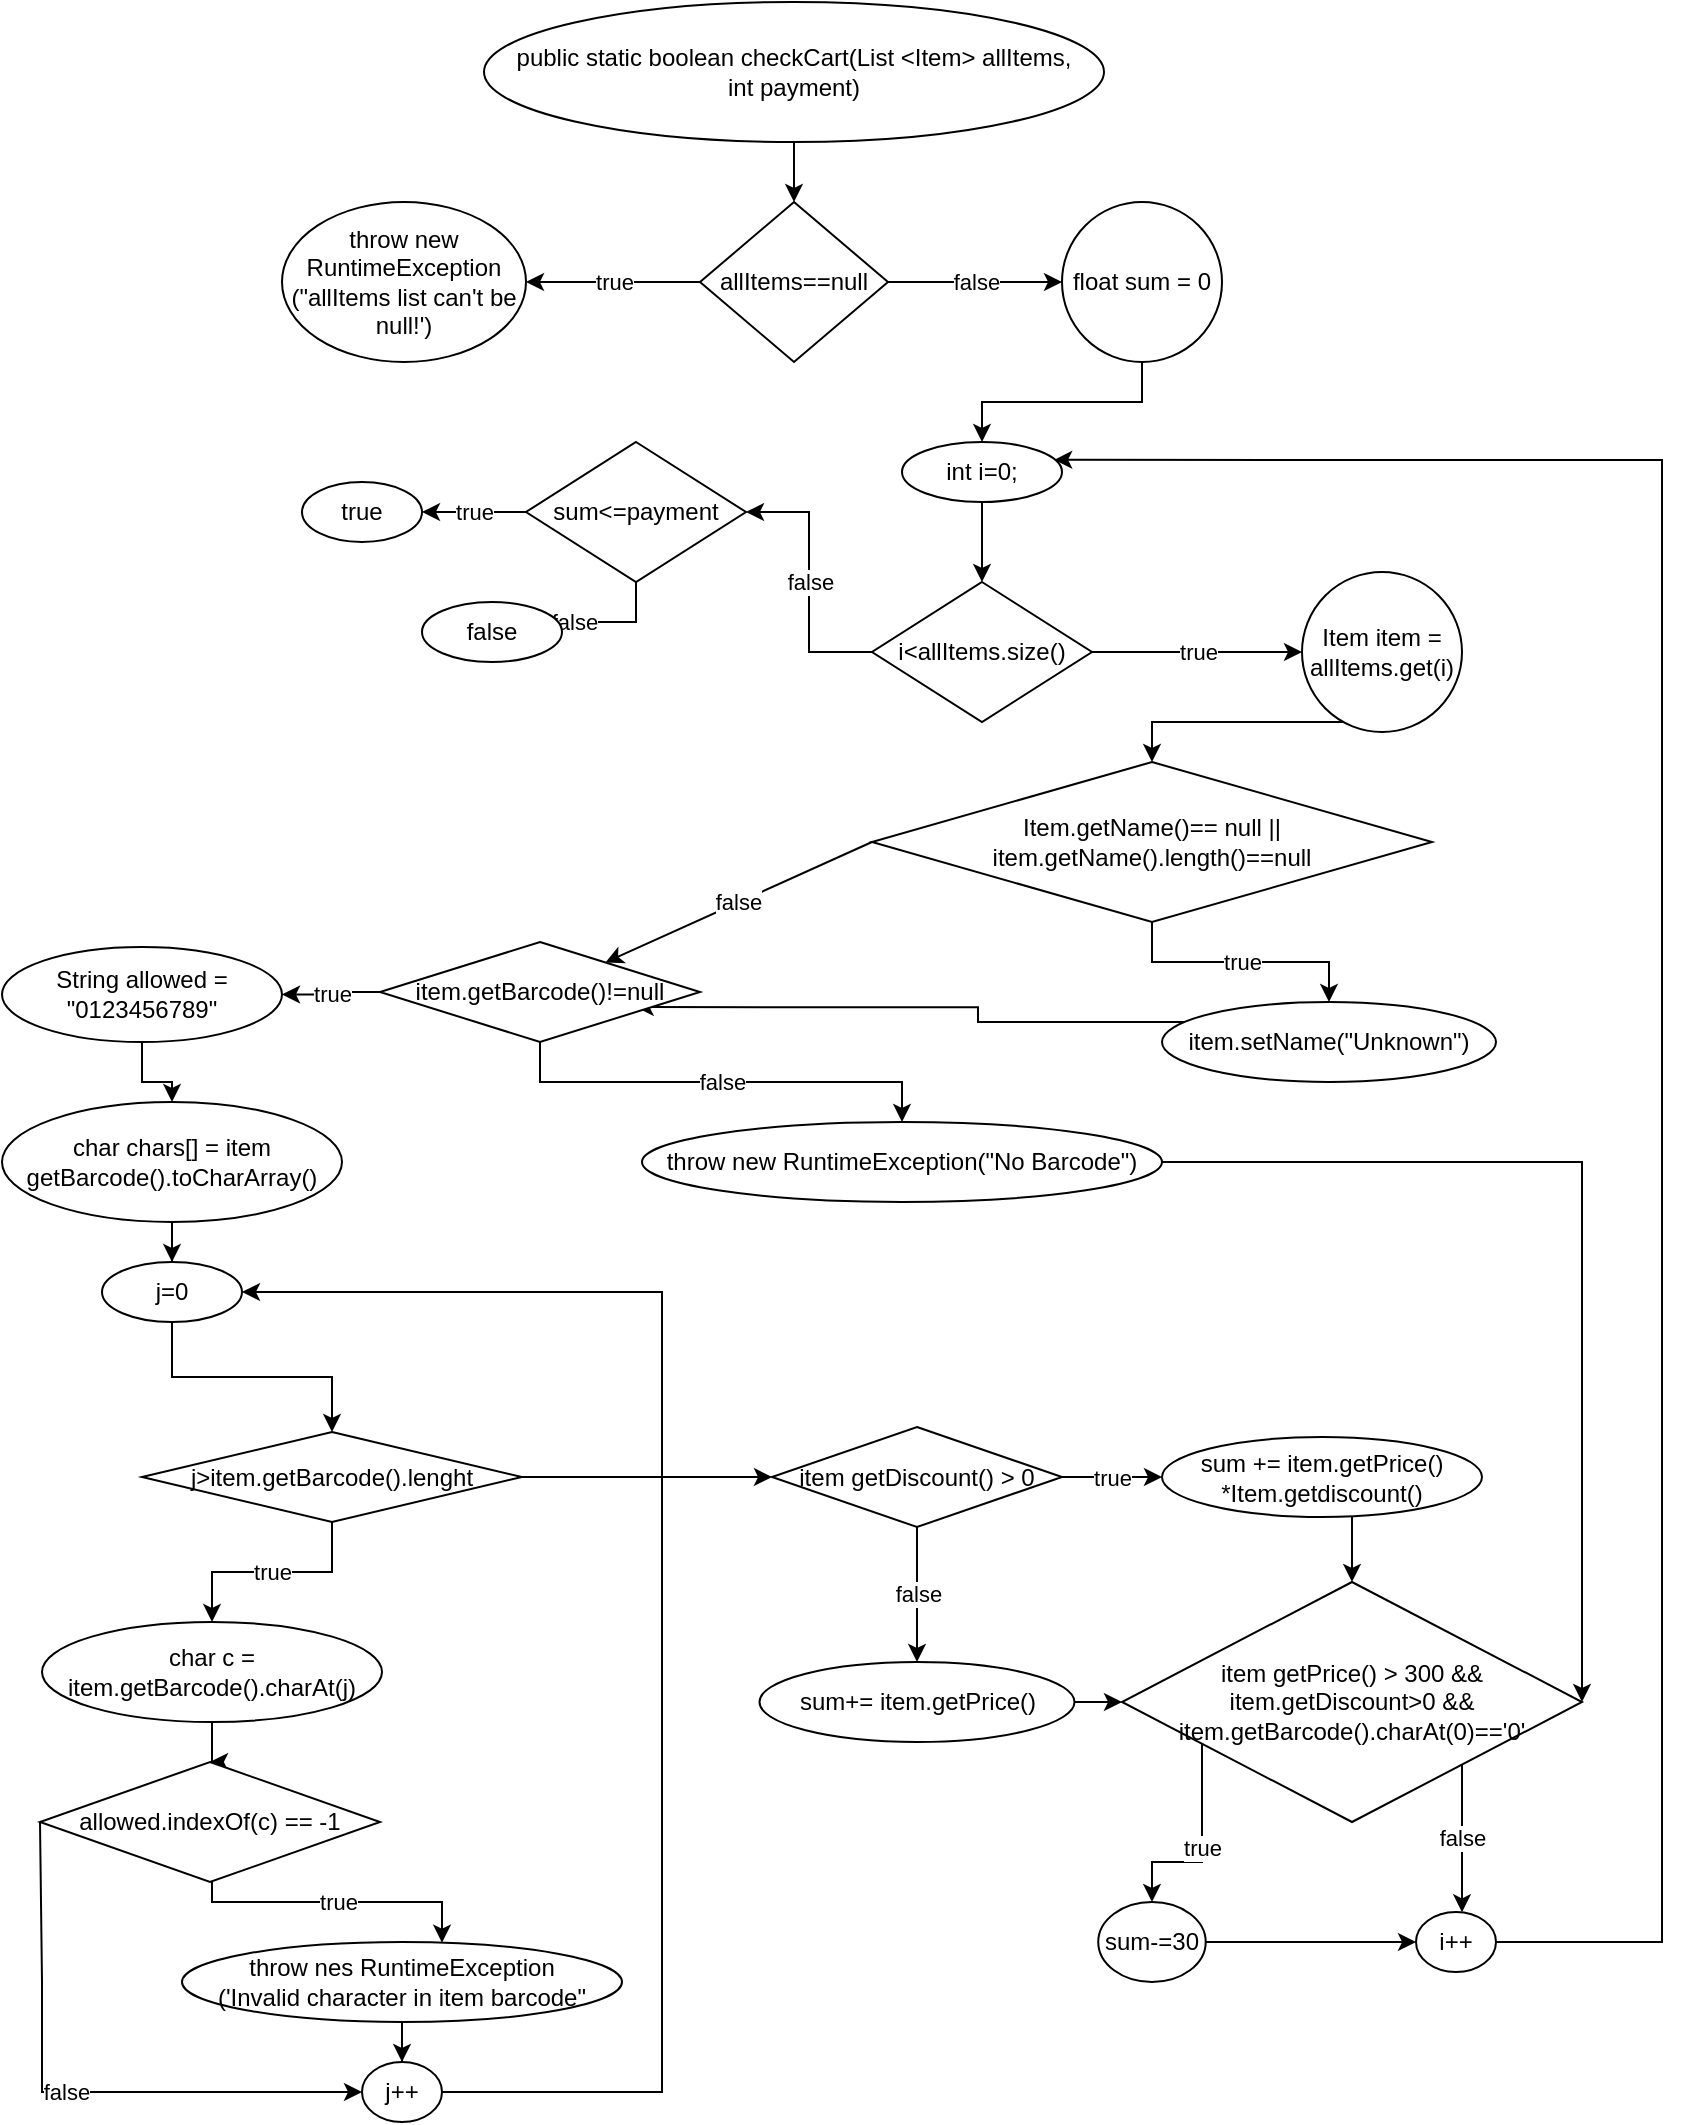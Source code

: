 <mxfile version="24.4.6" type="device">
  <diagram name="Page-1" id="zEqGBNIDYR8h9pFsUI42">
    <mxGraphModel dx="1233" dy="702" grid="1" gridSize="10" guides="1" tooltips="1" connect="1" arrows="1" fold="1" page="1" pageScale="1" pageWidth="850" pageHeight="1100" math="0" shadow="0">
      <root>
        <mxCell id="0" />
        <mxCell id="1" parent="0" />
        <mxCell id="m1grjG1mhNCWA4DFV6zn-3" value="" style="edgeStyle=orthogonalEdgeStyle;rounded=0;orthogonalLoop=1;jettySize=auto;html=1;" edge="1" parent="1" source="m1grjG1mhNCWA4DFV6zn-1" target="m1grjG1mhNCWA4DFV6zn-2">
          <mxGeometry relative="1" as="geometry" />
        </mxCell>
        <mxCell id="m1grjG1mhNCWA4DFV6zn-1" value="public static boolean checkCart(List &amp;lt;Item&amp;gt; allItems,&lt;div&gt;int payment)&lt;/div&gt;" style="ellipse;whiteSpace=wrap;html=1;align=center;fontColor=default;" vertex="1" parent="1">
          <mxGeometry x="251" y="10" width="310" height="70" as="geometry" />
        </mxCell>
        <mxCell id="m1grjG1mhNCWA4DFV6zn-5" value="true" style="edgeStyle=orthogonalEdgeStyle;rounded=0;orthogonalLoop=1;jettySize=auto;html=1;" edge="1" parent="1" source="m1grjG1mhNCWA4DFV6zn-2" target="m1grjG1mhNCWA4DFV6zn-4">
          <mxGeometry relative="1" as="geometry" />
        </mxCell>
        <mxCell id="m1grjG1mhNCWA4DFV6zn-7" value="false" style="edgeStyle=orthogonalEdgeStyle;rounded=0;orthogonalLoop=1;jettySize=auto;html=1;" edge="1" parent="1" source="m1grjG1mhNCWA4DFV6zn-2" target="m1grjG1mhNCWA4DFV6zn-6">
          <mxGeometry relative="1" as="geometry" />
        </mxCell>
        <mxCell id="m1grjG1mhNCWA4DFV6zn-2" value="allItems==null" style="rhombus;whiteSpace=wrap;html=1;" vertex="1" parent="1">
          <mxGeometry x="359" y="110" width="94" height="80" as="geometry" />
        </mxCell>
        <mxCell id="m1grjG1mhNCWA4DFV6zn-4" value="throw new RuntimeException&lt;div&gt;(&quot;allItems list can&#39;t be null!&#39;)&lt;/div&gt;" style="ellipse;whiteSpace=wrap;html=1;" vertex="1" parent="1">
          <mxGeometry x="150" y="110" width="122" height="80" as="geometry" />
        </mxCell>
        <mxCell id="m1grjG1mhNCWA4DFV6zn-9" value="" style="edgeStyle=orthogonalEdgeStyle;rounded=0;orthogonalLoop=1;jettySize=auto;html=1;" edge="1" parent="1" source="m1grjG1mhNCWA4DFV6zn-6" target="m1grjG1mhNCWA4DFV6zn-8">
          <mxGeometry relative="1" as="geometry" />
        </mxCell>
        <mxCell id="m1grjG1mhNCWA4DFV6zn-6" value="float sum = 0" style="ellipse;whiteSpace=wrap;html=1;" vertex="1" parent="1">
          <mxGeometry x="540" y="110" width="80" height="80" as="geometry" />
        </mxCell>
        <mxCell id="m1grjG1mhNCWA4DFV6zn-13" value="" style="edgeStyle=orthogonalEdgeStyle;rounded=0;orthogonalLoop=1;jettySize=auto;html=1;" edge="1" parent="1" source="m1grjG1mhNCWA4DFV6zn-8" target="m1grjG1mhNCWA4DFV6zn-12">
          <mxGeometry relative="1" as="geometry" />
        </mxCell>
        <mxCell id="m1grjG1mhNCWA4DFV6zn-8" value="int i=0;" style="ellipse;whiteSpace=wrap;html=1;" vertex="1" parent="1">
          <mxGeometry x="460" y="230" width="80" height="30" as="geometry" />
        </mxCell>
        <mxCell id="m1grjG1mhNCWA4DFV6zn-15" value="false" style="edgeStyle=orthogonalEdgeStyle;rounded=0;orthogonalLoop=1;jettySize=auto;html=1;" edge="1" parent="1" source="m1grjG1mhNCWA4DFV6zn-12" target="m1grjG1mhNCWA4DFV6zn-14">
          <mxGeometry relative="1" as="geometry" />
        </mxCell>
        <mxCell id="m1grjG1mhNCWA4DFV6zn-24" value="true" style="edgeStyle=orthogonalEdgeStyle;rounded=0;orthogonalLoop=1;jettySize=auto;html=1;" edge="1" parent="1" source="m1grjG1mhNCWA4DFV6zn-12" target="m1grjG1mhNCWA4DFV6zn-23">
          <mxGeometry relative="1" as="geometry" />
        </mxCell>
        <mxCell id="m1grjG1mhNCWA4DFV6zn-12" value="i&amp;lt;allItems.size()" style="rhombus;whiteSpace=wrap;html=1;" vertex="1" parent="1">
          <mxGeometry x="445" y="300" width="110" height="70" as="geometry" />
        </mxCell>
        <mxCell id="m1grjG1mhNCWA4DFV6zn-20" value="true" style="edgeStyle=orthogonalEdgeStyle;rounded=0;orthogonalLoop=1;jettySize=auto;html=1;" edge="1" parent="1" source="m1grjG1mhNCWA4DFV6zn-14" target="m1grjG1mhNCWA4DFV6zn-19">
          <mxGeometry relative="1" as="geometry" />
        </mxCell>
        <mxCell id="m1grjG1mhNCWA4DFV6zn-22" value="false" style="edgeStyle=orthogonalEdgeStyle;rounded=0;orthogonalLoop=1;jettySize=auto;html=1;" edge="1" parent="1" source="m1grjG1mhNCWA4DFV6zn-14" target="m1grjG1mhNCWA4DFV6zn-21">
          <mxGeometry relative="1" as="geometry" />
        </mxCell>
        <mxCell id="m1grjG1mhNCWA4DFV6zn-14" value="sum&amp;lt;=payment" style="rhombus;whiteSpace=wrap;html=1;" vertex="1" parent="1">
          <mxGeometry x="272" y="230" width="110" height="70" as="geometry" />
        </mxCell>
        <mxCell id="m1grjG1mhNCWA4DFV6zn-19" value="true" style="ellipse;whiteSpace=wrap;html=1;" vertex="1" parent="1">
          <mxGeometry x="160" y="250" width="60" height="30" as="geometry" />
        </mxCell>
        <mxCell id="m1grjG1mhNCWA4DFV6zn-21" value="false" style="ellipse;whiteSpace=wrap;html=1;" vertex="1" parent="1">
          <mxGeometry x="220" y="310" width="70" height="30" as="geometry" />
        </mxCell>
        <mxCell id="m1grjG1mhNCWA4DFV6zn-26" value="" style="edgeStyle=orthogonalEdgeStyle;rounded=0;orthogonalLoop=1;jettySize=auto;html=1;" edge="1" parent="1" source="m1grjG1mhNCWA4DFV6zn-23" target="m1grjG1mhNCWA4DFV6zn-25">
          <mxGeometry relative="1" as="geometry">
            <Array as="points">
              <mxPoint x="585" y="370" />
            </Array>
          </mxGeometry>
        </mxCell>
        <mxCell id="m1grjG1mhNCWA4DFV6zn-23" value="Item item = allItems.get(i)" style="ellipse;whiteSpace=wrap;html=1;" vertex="1" parent="1">
          <mxGeometry x="660" y="295" width="80" height="80" as="geometry" />
        </mxCell>
        <mxCell id="m1grjG1mhNCWA4DFV6zn-30" value="true" style="edgeStyle=orthogonalEdgeStyle;rounded=0;orthogonalLoop=1;jettySize=auto;html=1;" edge="1" parent="1" source="m1grjG1mhNCWA4DFV6zn-25" target="m1grjG1mhNCWA4DFV6zn-29">
          <mxGeometry relative="1" as="geometry" />
        </mxCell>
        <mxCell id="m1grjG1mhNCWA4DFV6zn-25" value="Item.getName()== null || item.getName().length()==null" style="rhombus;whiteSpace=wrap;html=1;" vertex="1" parent="1">
          <mxGeometry x="445" y="390" width="280" height="80" as="geometry" />
        </mxCell>
        <mxCell id="m1grjG1mhNCWA4DFV6zn-32" value="" style="edgeStyle=orthogonalEdgeStyle;rounded=0;orthogonalLoop=1;jettySize=auto;html=1;entryX=0.799;entryY=0.651;entryDx=0;entryDy=0;entryPerimeter=0;" edge="1" parent="1" source="m1grjG1mhNCWA4DFV6zn-29" target="m1grjG1mhNCWA4DFV6zn-31">
          <mxGeometry relative="1" as="geometry">
            <Array as="points">
              <mxPoint x="498" y="520" />
              <mxPoint x="498" y="513" />
            </Array>
          </mxGeometry>
        </mxCell>
        <mxCell id="m1grjG1mhNCWA4DFV6zn-29" value="item.setName(&quot;Unknown&quot;)" style="ellipse;whiteSpace=wrap;html=1;" vertex="1" parent="1">
          <mxGeometry x="590" y="510" width="167" height="40" as="geometry" />
        </mxCell>
        <mxCell id="m1grjG1mhNCWA4DFV6zn-38" value="false" style="edgeStyle=orthogonalEdgeStyle;rounded=0;orthogonalLoop=1;jettySize=auto;html=1;" edge="1" parent="1" source="m1grjG1mhNCWA4DFV6zn-31" target="m1grjG1mhNCWA4DFV6zn-37">
          <mxGeometry relative="1" as="geometry" />
        </mxCell>
        <mxCell id="m1grjG1mhNCWA4DFV6zn-40" value="true" style="edgeStyle=orthogonalEdgeStyle;rounded=0;orthogonalLoop=1;jettySize=auto;html=1;" edge="1" parent="1" source="m1grjG1mhNCWA4DFV6zn-31" target="m1grjG1mhNCWA4DFV6zn-39">
          <mxGeometry relative="1" as="geometry" />
        </mxCell>
        <mxCell id="m1grjG1mhNCWA4DFV6zn-31" value="item.getBarcode()!=null" style="rhombus;whiteSpace=wrap;html=1;" vertex="1" parent="1">
          <mxGeometry x="199" y="480" width="160" height="50" as="geometry" />
        </mxCell>
        <mxCell id="m1grjG1mhNCWA4DFV6zn-35" value="false" style="endArrow=classic;html=1;rounded=0;exitX=0;exitY=0.5;exitDx=0;exitDy=0;" edge="1" parent="1" source="m1grjG1mhNCWA4DFV6zn-25" target="m1grjG1mhNCWA4DFV6zn-31">
          <mxGeometry width="50" height="50" relative="1" as="geometry">
            <mxPoint x="410" y="590" as="sourcePoint" />
            <mxPoint x="460" y="540" as="targetPoint" />
          </mxGeometry>
        </mxCell>
        <mxCell id="m1grjG1mhNCWA4DFV6zn-37" value="throw new RuntimeException(&quot;No Barcode&quot;)" style="ellipse;whiteSpace=wrap;html=1;" vertex="1" parent="1">
          <mxGeometry x="330" y="570" width="260" height="40" as="geometry" />
        </mxCell>
        <mxCell id="m1grjG1mhNCWA4DFV6zn-42" value="" style="edgeStyle=orthogonalEdgeStyle;rounded=0;orthogonalLoop=1;jettySize=auto;html=1;" edge="1" parent="1" source="m1grjG1mhNCWA4DFV6zn-39" target="m1grjG1mhNCWA4DFV6zn-41">
          <mxGeometry relative="1" as="geometry" />
        </mxCell>
        <mxCell id="m1grjG1mhNCWA4DFV6zn-39" value="String allowed = &quot;0123456789&quot;" style="ellipse;whiteSpace=wrap;html=1;" vertex="1" parent="1">
          <mxGeometry x="10" y="482.5" width="140" height="47.5" as="geometry" />
        </mxCell>
        <mxCell id="m1grjG1mhNCWA4DFV6zn-44" value="" style="edgeStyle=orthogonalEdgeStyle;rounded=0;orthogonalLoop=1;jettySize=auto;html=1;" edge="1" parent="1" source="m1grjG1mhNCWA4DFV6zn-41" target="m1grjG1mhNCWA4DFV6zn-43">
          <mxGeometry relative="1" as="geometry" />
        </mxCell>
        <mxCell id="m1grjG1mhNCWA4DFV6zn-41" value="char chars[] = item getBarcode().toCharArray()" style="ellipse;whiteSpace=wrap;html=1;" vertex="1" parent="1">
          <mxGeometry x="10" y="560" width="170" height="60" as="geometry" />
        </mxCell>
        <mxCell id="m1grjG1mhNCWA4DFV6zn-46" value="" style="edgeStyle=orthogonalEdgeStyle;rounded=0;orthogonalLoop=1;jettySize=auto;html=1;" edge="1" parent="1" source="m1grjG1mhNCWA4DFV6zn-43" target="m1grjG1mhNCWA4DFV6zn-45">
          <mxGeometry relative="1" as="geometry" />
        </mxCell>
        <mxCell id="m1grjG1mhNCWA4DFV6zn-43" value="j=0" style="ellipse;whiteSpace=wrap;html=1;" vertex="1" parent="1">
          <mxGeometry x="60" y="640" width="70" height="30" as="geometry" />
        </mxCell>
        <mxCell id="m1grjG1mhNCWA4DFV6zn-48" value="true" style="edgeStyle=orthogonalEdgeStyle;rounded=0;orthogonalLoop=1;jettySize=auto;html=1;" edge="1" parent="1" source="m1grjG1mhNCWA4DFV6zn-45" target="m1grjG1mhNCWA4DFV6zn-47">
          <mxGeometry relative="1" as="geometry" />
        </mxCell>
        <mxCell id="m1grjG1mhNCWA4DFV6zn-61" value="" style="edgeStyle=orthogonalEdgeStyle;rounded=0;orthogonalLoop=1;jettySize=auto;html=1;" edge="1" parent="1" source="m1grjG1mhNCWA4DFV6zn-45" target="m1grjG1mhNCWA4DFV6zn-60">
          <mxGeometry relative="1" as="geometry" />
        </mxCell>
        <mxCell id="m1grjG1mhNCWA4DFV6zn-45" value="j&amp;gt;item.getBarcode().lenght" style="rhombus;whiteSpace=wrap;html=1;" vertex="1" parent="1">
          <mxGeometry x="80" y="725" width="190" height="45" as="geometry" />
        </mxCell>
        <mxCell id="m1grjG1mhNCWA4DFV6zn-50" value="" style="edgeStyle=orthogonalEdgeStyle;rounded=0;orthogonalLoop=1;jettySize=auto;html=1;" edge="1" parent="1" source="m1grjG1mhNCWA4DFV6zn-47" target="m1grjG1mhNCWA4DFV6zn-49">
          <mxGeometry relative="1" as="geometry" />
        </mxCell>
        <mxCell id="m1grjG1mhNCWA4DFV6zn-47" value="char c = item.getBarcode().charAt(j)" style="ellipse;whiteSpace=wrap;html=1;" vertex="1" parent="1">
          <mxGeometry x="30" y="820" width="170" height="50" as="geometry" />
        </mxCell>
        <mxCell id="m1grjG1mhNCWA4DFV6zn-52" value="true" style="edgeStyle=orthogonalEdgeStyle;rounded=0;orthogonalLoop=1;jettySize=auto;html=1;" edge="1" parent="1" source="m1grjG1mhNCWA4DFV6zn-49" target="m1grjG1mhNCWA4DFV6zn-51">
          <mxGeometry relative="1" as="geometry">
            <Array as="points">
              <mxPoint x="115" y="960" />
              <mxPoint x="230" y="960" />
            </Array>
          </mxGeometry>
        </mxCell>
        <mxCell id="m1grjG1mhNCWA4DFV6zn-49" value="allowed.indexOf(c) == -1" style="rhombus;whiteSpace=wrap;html=1;" vertex="1" parent="1">
          <mxGeometry x="29" y="890" width="170" height="60" as="geometry" />
        </mxCell>
        <mxCell id="m1grjG1mhNCWA4DFV6zn-54" value="" style="edgeStyle=orthogonalEdgeStyle;rounded=0;orthogonalLoop=1;jettySize=auto;html=1;" edge="1" parent="1" source="m1grjG1mhNCWA4DFV6zn-51" target="m1grjG1mhNCWA4DFV6zn-53">
          <mxGeometry relative="1" as="geometry" />
        </mxCell>
        <mxCell id="m1grjG1mhNCWA4DFV6zn-51" value="throw nes RuntimeException&lt;br&gt;(&#39;Invalid character in item barcode&quot;" style="ellipse;whiteSpace=wrap;html=1;" vertex="1" parent="1">
          <mxGeometry x="100" y="980" width="220" height="40" as="geometry" />
        </mxCell>
        <mxCell id="m1grjG1mhNCWA4DFV6zn-53" value="j++" style="ellipse;whiteSpace=wrap;html=1;" vertex="1" parent="1">
          <mxGeometry x="190" y="1040" width="40" height="30" as="geometry" />
        </mxCell>
        <mxCell id="m1grjG1mhNCWA4DFV6zn-55" value="false" style="endArrow=classic;html=1;rounded=0;entryX=0;entryY=0.5;entryDx=0;entryDy=0;exitX=0;exitY=0.5;exitDx=0;exitDy=0;" edge="1" parent="1" source="m1grjG1mhNCWA4DFV6zn-49" target="m1grjG1mhNCWA4DFV6zn-53">
          <mxGeometry width="50" height="50" relative="1" as="geometry">
            <mxPoint x="40" y="1055" as="sourcePoint" />
            <mxPoint x="79" y="1010" as="targetPoint" />
            <Array as="points">
              <mxPoint x="30" y="1000" />
              <mxPoint x="30" y="1055" />
            </Array>
          </mxGeometry>
        </mxCell>
        <mxCell id="m1grjG1mhNCWA4DFV6zn-56" value="" style="endArrow=classic;html=1;rounded=0;exitX=1;exitY=0.5;exitDx=0;exitDy=0;entryX=1;entryY=0.5;entryDx=0;entryDy=0;" edge="1" parent="1" source="m1grjG1mhNCWA4DFV6zn-53" target="m1grjG1mhNCWA4DFV6zn-43">
          <mxGeometry width="50" height="50" relative="1" as="geometry">
            <mxPoint x="259.5" y="1055" as="sourcePoint" />
            <mxPoint x="320" y="640" as="targetPoint" />
            <Array as="points">
              <mxPoint x="340" y="1055" />
              <mxPoint x="340" y="655" />
            </Array>
          </mxGeometry>
        </mxCell>
        <mxCell id="m1grjG1mhNCWA4DFV6zn-63" value="true" style="edgeStyle=orthogonalEdgeStyle;rounded=0;orthogonalLoop=1;jettySize=auto;html=1;" edge="1" parent="1" source="m1grjG1mhNCWA4DFV6zn-60" target="m1grjG1mhNCWA4DFV6zn-62">
          <mxGeometry relative="1" as="geometry" />
        </mxCell>
        <mxCell id="m1grjG1mhNCWA4DFV6zn-65" value="false" style="edgeStyle=orthogonalEdgeStyle;rounded=0;orthogonalLoop=1;jettySize=auto;html=1;" edge="1" parent="1" source="m1grjG1mhNCWA4DFV6zn-60" target="m1grjG1mhNCWA4DFV6zn-64">
          <mxGeometry relative="1" as="geometry" />
        </mxCell>
        <mxCell id="m1grjG1mhNCWA4DFV6zn-60" value="item getDiscount() &amp;gt; 0" style="rhombus;whiteSpace=wrap;html=1;" vertex="1" parent="1">
          <mxGeometry x="395" y="722.5" width="145" height="50" as="geometry" />
        </mxCell>
        <mxCell id="m1grjG1mhNCWA4DFV6zn-68" value="" style="edgeStyle=orthogonalEdgeStyle;rounded=0;orthogonalLoop=1;jettySize=auto;html=1;" edge="1" parent="1" source="m1grjG1mhNCWA4DFV6zn-62" target="m1grjG1mhNCWA4DFV6zn-66">
          <mxGeometry relative="1" as="geometry">
            <Array as="points">
              <mxPoint x="685" y="790" />
              <mxPoint x="685" y="790" />
            </Array>
          </mxGeometry>
        </mxCell>
        <mxCell id="m1grjG1mhNCWA4DFV6zn-62" value="sum += item.getPrice()&lt;div&gt;*Item.getdiscount()&lt;/div&gt;" style="ellipse;whiteSpace=wrap;html=1;" vertex="1" parent="1">
          <mxGeometry x="590" y="727.5" width="160" height="40" as="geometry" />
        </mxCell>
        <mxCell id="m1grjG1mhNCWA4DFV6zn-67" value="" style="edgeStyle=orthogonalEdgeStyle;rounded=0;orthogonalLoop=1;jettySize=auto;html=1;" edge="1" parent="1" source="m1grjG1mhNCWA4DFV6zn-64" target="m1grjG1mhNCWA4DFV6zn-66">
          <mxGeometry relative="1" as="geometry" />
        </mxCell>
        <mxCell id="m1grjG1mhNCWA4DFV6zn-64" value="sum+= item.getPrice()" style="ellipse;whiteSpace=wrap;html=1;" vertex="1" parent="1">
          <mxGeometry x="388.75" y="840" width="157.5" height="40" as="geometry" />
        </mxCell>
        <mxCell id="m1grjG1mhNCWA4DFV6zn-74" value="true" style="edgeStyle=orthogonalEdgeStyle;rounded=0;orthogonalLoop=1;jettySize=auto;html=1;" edge="1" parent="1" source="m1grjG1mhNCWA4DFV6zn-66" target="m1grjG1mhNCWA4DFV6zn-73">
          <mxGeometry relative="1" as="geometry">
            <Array as="points">
              <mxPoint x="610" y="940" />
              <mxPoint x="585" y="940" />
            </Array>
          </mxGeometry>
        </mxCell>
        <mxCell id="m1grjG1mhNCWA4DFV6zn-76" value="false" style="edgeStyle=orthogonalEdgeStyle;rounded=0;orthogonalLoop=1;jettySize=auto;html=1;" edge="1" parent="1" source="m1grjG1mhNCWA4DFV6zn-66" target="m1grjG1mhNCWA4DFV6zn-75">
          <mxGeometry relative="1" as="geometry">
            <Array as="points">
              <mxPoint x="740" y="930" />
              <mxPoint x="740" y="930" />
            </Array>
          </mxGeometry>
        </mxCell>
        <mxCell id="m1grjG1mhNCWA4DFV6zn-66" value="item getPrice() &amp;gt; 300 &amp;amp;&amp;amp; item.getDiscount&amp;gt;0 &amp;amp;&amp;amp; item.getBarcode().charAt(0)==&#39;0&#39;" style="rhombus;whiteSpace=wrap;html=1;" vertex="1" parent="1">
          <mxGeometry x="570" y="800" width="230" height="120" as="geometry" />
        </mxCell>
        <mxCell id="m1grjG1mhNCWA4DFV6zn-69" value="" style="endArrow=classic;html=1;rounded=0;exitX=1;exitY=0.5;exitDx=0;exitDy=0;entryX=1;entryY=0.5;entryDx=0;entryDy=0;" edge="1" parent="1" source="m1grjG1mhNCWA4DFV6zn-37" target="m1grjG1mhNCWA4DFV6zn-66">
          <mxGeometry width="50" height="50" relative="1" as="geometry">
            <mxPoint x="610" y="660" as="sourcePoint" />
            <mxPoint x="800" y="840" as="targetPoint" />
            <Array as="points">
              <mxPoint x="800" y="590" />
              <mxPoint x="800" y="840" />
            </Array>
          </mxGeometry>
        </mxCell>
        <mxCell id="m1grjG1mhNCWA4DFV6zn-73" value="sum-=30" style="ellipse;whiteSpace=wrap;html=1;" vertex="1" parent="1">
          <mxGeometry x="558.12" y="960" width="53.75" height="40" as="geometry" />
        </mxCell>
        <mxCell id="m1grjG1mhNCWA4DFV6zn-75" value="i++" style="ellipse;whiteSpace=wrap;html=1;" vertex="1" parent="1">
          <mxGeometry x="717" y="965" width="40" height="30" as="geometry" />
        </mxCell>
        <mxCell id="m1grjG1mhNCWA4DFV6zn-77" value="" style="endArrow=classic;html=1;rounded=0;entryX=0;entryY=0.5;entryDx=0;entryDy=0;" edge="1" parent="1" target="m1grjG1mhNCWA4DFV6zn-75">
          <mxGeometry width="50" height="50" relative="1" as="geometry">
            <mxPoint x="611.87" y="980" as="sourcePoint" />
            <mxPoint x="661.87" y="930" as="targetPoint" />
          </mxGeometry>
        </mxCell>
        <mxCell id="m1grjG1mhNCWA4DFV6zn-78" value="" style="endArrow=classic;html=1;rounded=0;entryX=0.951;entryY=0.297;entryDx=0;entryDy=0;entryPerimeter=0;" edge="1" parent="1" target="m1grjG1mhNCWA4DFV6zn-8">
          <mxGeometry width="50" height="50" relative="1" as="geometry">
            <mxPoint x="757" y="980" as="sourcePoint" />
            <mxPoint x="840" y="198.182" as="targetPoint" />
            <Array as="points">
              <mxPoint x="840" y="980" />
              <mxPoint x="840" y="239" />
            </Array>
          </mxGeometry>
        </mxCell>
      </root>
    </mxGraphModel>
  </diagram>
</mxfile>
